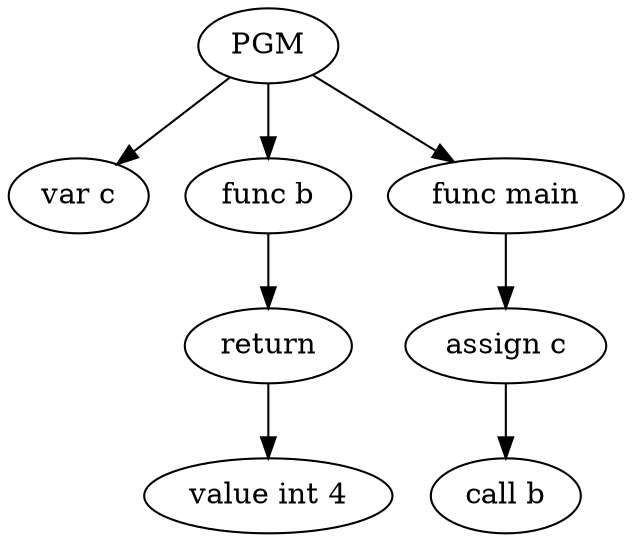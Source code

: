 digraph ast {
0[label = PGM, shape = ellipse]
1[label = "var c", shape = ellipse]
0 -> 1
2[label = "func b", shape = ellipse]
0 -> 2
3[label = "return", shape = ellipse]
2 -> 3
4[label = "value int 4", shape = ellipse]
3 -> 4
5[label = "func main", shape = ellipse]
0 -> 5
6[label = "assign c", shape = ellipse]
5 -> 6
7[label = "call b", shape = ellipse]
6 -> 7
}